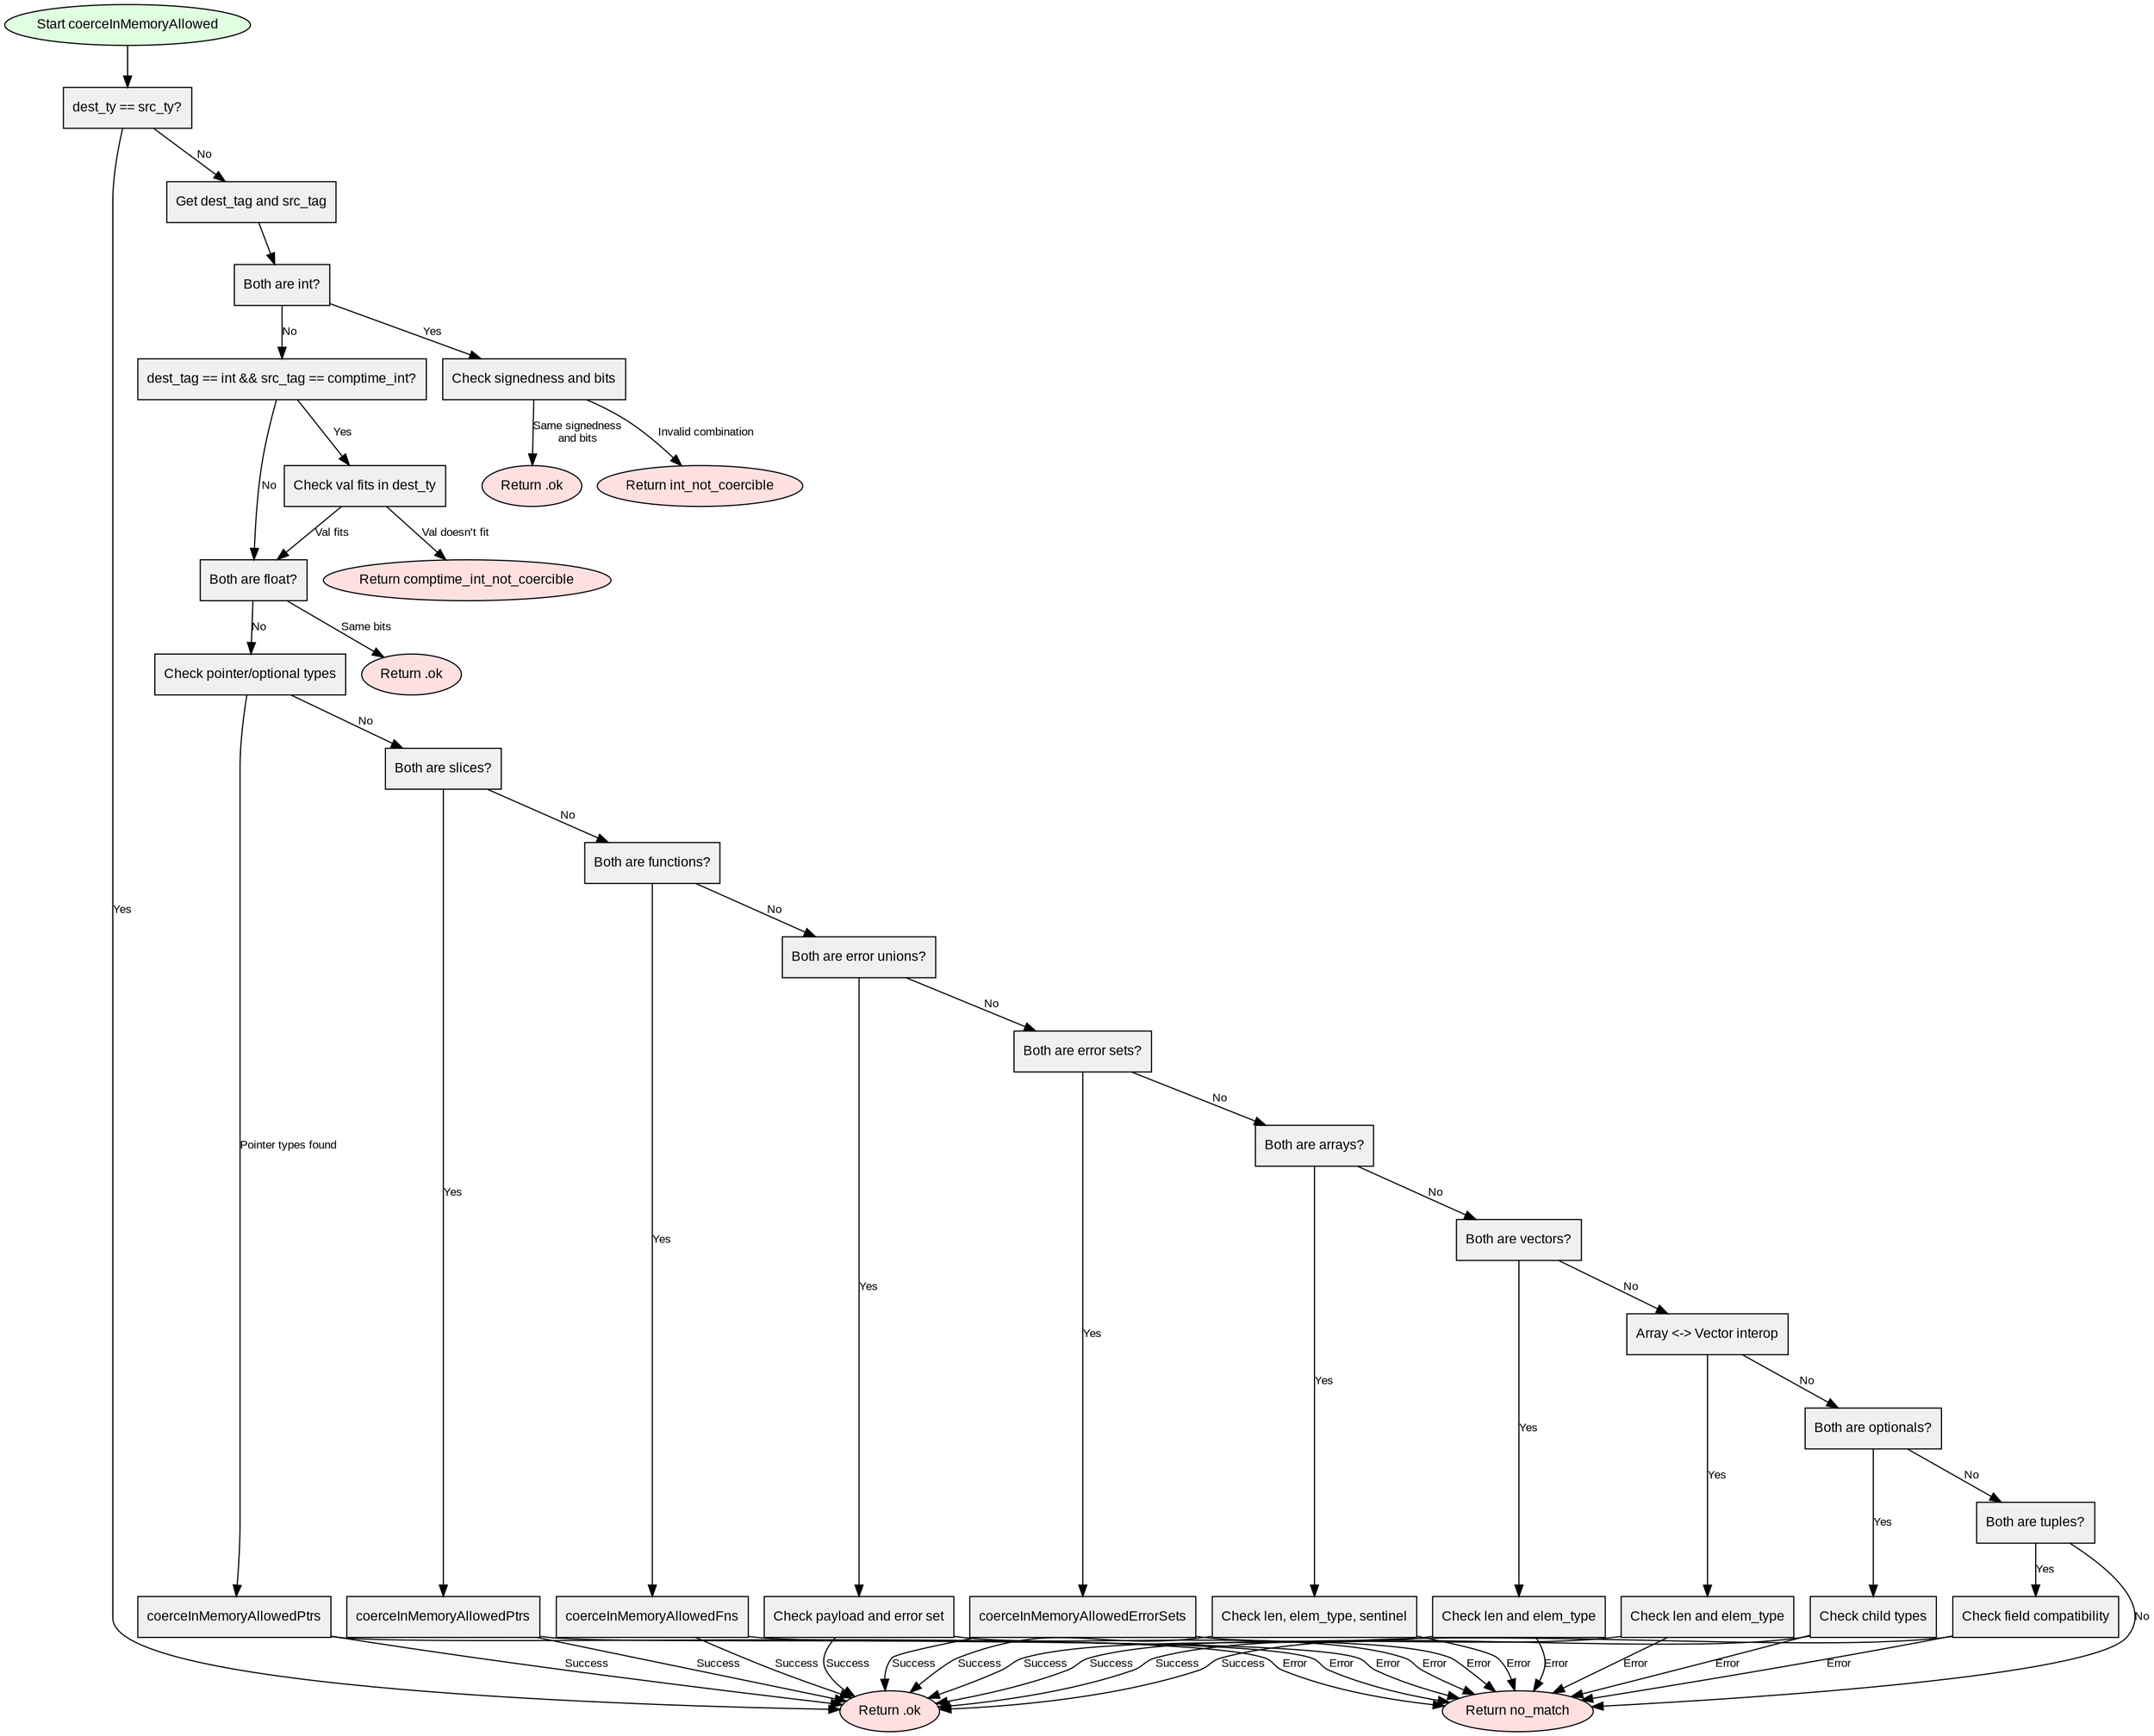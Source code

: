 
digraph coerceInMemoryAllowed {
    graph [fontname="Arial", nodesep=0.2, ranksep=0.5];
    node [fontname="Arial", shape=rectangle, style=filled, fillcolor="#f0f0f0", fontsize=12];
    edge [fontname="Arial", fontsize=10];

    start [label="Start coerceInMemoryAllowed", shape=ellipse, fillcolor="#e0ffe0"];
    check_equal [label="dest_ty == src_ty?"];
    return_ok1 [label="Return .ok", shape=ellipse, fillcolor="#ffe0e0"];
    check_types [label="Get dest_tag and src_tag"];
    check_int [label="Both are int?"];
    handle_int [label="Check signedness and bits"];
    return_int_ok [label="Return .ok", shape=ellipse, fillcolor="#ffe0e0"];
    return_int_error [label="Return int_not_coercible", shape=ellipse, fillcolor="#ffe0e0"];
    check_comptime_int [label="dest_tag == int && src_tag == comptime_int?"];
    handle_comptime_int [label="Check val fits in dest_ty"];
    return_comptime_error [label="Return comptime_int_not_coercible", shape=ellipse, fillcolor="#ffe0e0"];
    check_float [label="Both are float?"];
    return_float_ok [label="Return .ok", shape=ellipse, fillcolor="#ffe0e0"];
    check_ptr_optional [label="Check pointer/optional types"];
    handle_ptrs [label="coerceInMemoryAllowedPtrs"];
    check_slice [label="Both are slices?"];
    handle_slices [label="coerceInMemoryAllowedPtrs"];
    check_fn [label="Both are functions?"];
    handle_fns [label="coerceInMemoryAllowedFns"];
    check_error_union [label="Both are error unions?"];
    handle_error_union [label="Check payload and error set"];
    check_error_set [label="Both are error sets?"];
    handle_error_sets [label="coerceInMemoryAllowedErrorSets"];
    check_array [label="Both are arrays?"];
    handle_array [label="Check len, elem_type, sentinel"];
    check_vector [label="Both are vectors?"];
    handle_vector [label="Check len and elem_type"];
    check_array_vector [label="Array <-> Vector interop"];
    handle_array_vector [label="Check len and elem_type"];
    check_optional [label="Both are optionals?"];
    handle_optional [label="Check child types"];
    check_tuple [label="Both are tuples?"];
    handle_tuple [label="Check field compatibility"];
    default_return [label="Return no_match", shape=ellipse, fillcolor="#ffe0e0"];

    start -> check_equal;
    check_equal -> return_ok1 [label="Yes"];
    check_equal -> check_types [label="No"];

    check_types -> check_int;
    check_int -> handle_int [label="Yes"];
    check_int -> check_comptime_int [label="No"];

    handle_int -> return_int_ok [label="Same signedness\nand bits"];
    handle_int -> return_int_error [label="Invalid combination"];

    check_comptime_int -> handle_comptime_int [label="Yes"];
    check_comptime_int -> check_float [label="No"];

    handle_comptime_int -> return_comptime_error [label="Val doesn't fit"];
    handle_comptime_int -> check_float [label="Val fits"];

    check_float -> return_float_ok [label="Same bits"];
    check_float -> check_ptr_optional [label="No"];

    check_ptr_optional -> handle_ptrs [label="Pointer types found"];
    check_ptr_optional -> check_slice [label="No"];

    check_slice -> handle_slices [label="Yes"];
    check_slice -> check_fn [label="No"];

    check_fn -> handle_fns [label="Yes"];
    check_fn -> check_error_union [label="No"];

    check_error_union -> handle_error_union [label="Yes"];
    check_error_union -> check_error_set [label="No"];

    check_error_set -> handle_error_sets [label="Yes"];
    check_error_set -> check_array [label="No"];

    check_array -> handle_array [label="Yes"];
    check_array -> check_vector [label="No"];

    check_vector -> handle_vector [label="Yes"];
    check_vector -> check_array_vector [label="No"];

    check_array_vector -> handle_array_vector [label="Yes"];
    check_array_vector -> check_optional [label="No"];

    check_optional -> handle_optional [label="Yes"];
    check_optional -> check_tuple [label="No"];

    check_tuple -> handle_tuple [label="Yes"];
    check_tuple -> default_return [label="No"];

    // Edge connections for error handling paths
    handle_ptrs -> return_ok1 [label="Success"];
    handle_slices -> return_ok1 [label="Success"];
    handle_fns -> return_ok1 [label="Success"];
    handle_error_union -> return_ok1 [label="Success"];
    handle_error_sets -> return_ok1 [label="Success"];
    handle_array -> return_ok1 [label="Success"];
    handle_vector -> return_ok1 [label="Success"];
    handle_array_vector -> return_ok1 [label="Success"];
    handle_optional -> return_ok1 [label="Success"];
    handle_tuple -> return_ok1 [label="Success"];

    // Error return paths
    handle_ptrs -> default_return [label="Error"];
    handle_slices -> default_return [label="Error"];
    handle_fns -> default_return [label="Error"];
    handle_error_union -> default_return [label="Error"];
    handle_error_sets -> default_return [label="Error"];
    handle_array -> default_return [label="Error"];
    handle_vector -> default_return [label="Error"];
    handle_array_vector -> default_return [label="Error"];
    handle_optional -> default_return [label="Error"];
    handle_tuple -> default_return [label="Error"];
}
